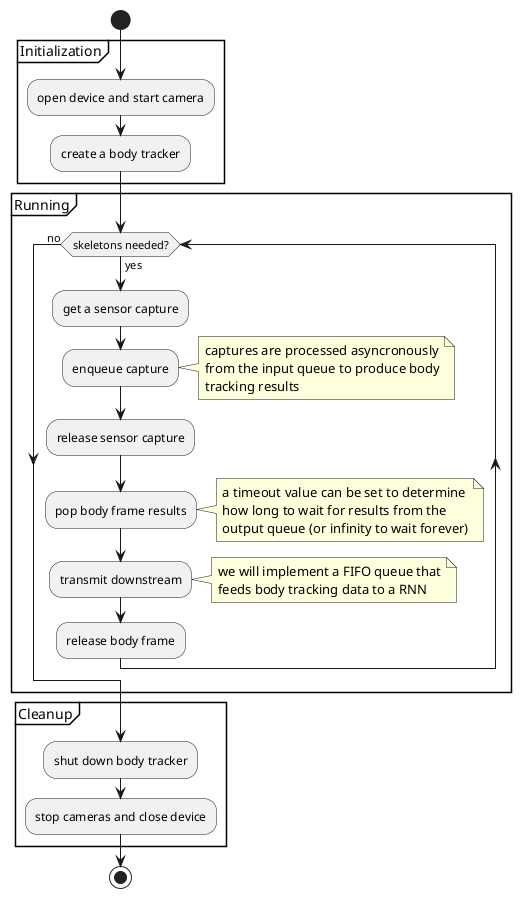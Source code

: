@startuml capture_activity

start

partition Initialization {
  :open device and start camera;
  :create a body tracker;
}

partition Running {
  while (skeletons needed?) is (yes)
    :get a sensor capture;
    :enqueue capture;
    note right
      captures are processed asyncronously
      from the input queue to produce body
      tracking results
    end note
    :release sensor capture;
    :pop body frame results;
    note right
      a timeout value can be set to determine
      how long to wait for results from the
      output queue (or infinity to wait forever)
    end note
    :transmit downstream;
    note right
      we will implement a FIFO queue that
      feeds body tracking data to a RNN
    end note
    :release body frame;
  endwhile (no)
}

partition Cleanup {
  :shut down body tracker;
  :stop cameras and close device;
}

stop

@enduml